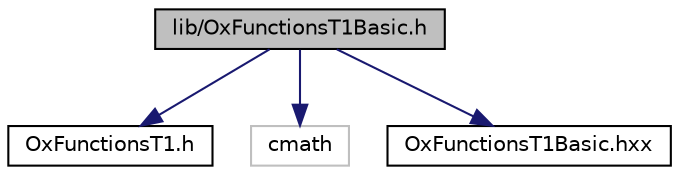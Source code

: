 digraph "lib/OxFunctionsT1Basic.h"
{
  edge [fontname="Helvetica",fontsize="10",labelfontname="Helvetica",labelfontsize="10"];
  node [fontname="Helvetica",fontsize="10",shape=record];
  Node0 [label="lib/OxFunctionsT1Basic.h",height=0.2,width=0.4,color="black", fillcolor="grey75", style="filled", fontcolor="black"];
  Node0 -> Node1 [color="midnightblue",fontsize="10",style="solid",fontname="Helvetica"];
  Node1 [label="OxFunctionsT1.h",height=0.2,width=0.4,color="black", fillcolor="white", style="filled",URL="$_ox_functions_t1_8h.html"];
  Node0 -> Node2 [color="midnightblue",fontsize="10",style="solid",fontname="Helvetica"];
  Node2 [label="cmath",height=0.2,width=0.4,color="grey75", fillcolor="white", style="filled"];
  Node0 -> Node3 [color="midnightblue",fontsize="10",style="solid",fontname="Helvetica"];
  Node3 [label="OxFunctionsT1Basic.hxx",height=0.2,width=0.4,color="black", fillcolor="white", style="filled",URL="$_ox_functions_t1_basic_8hxx.html"];
}
